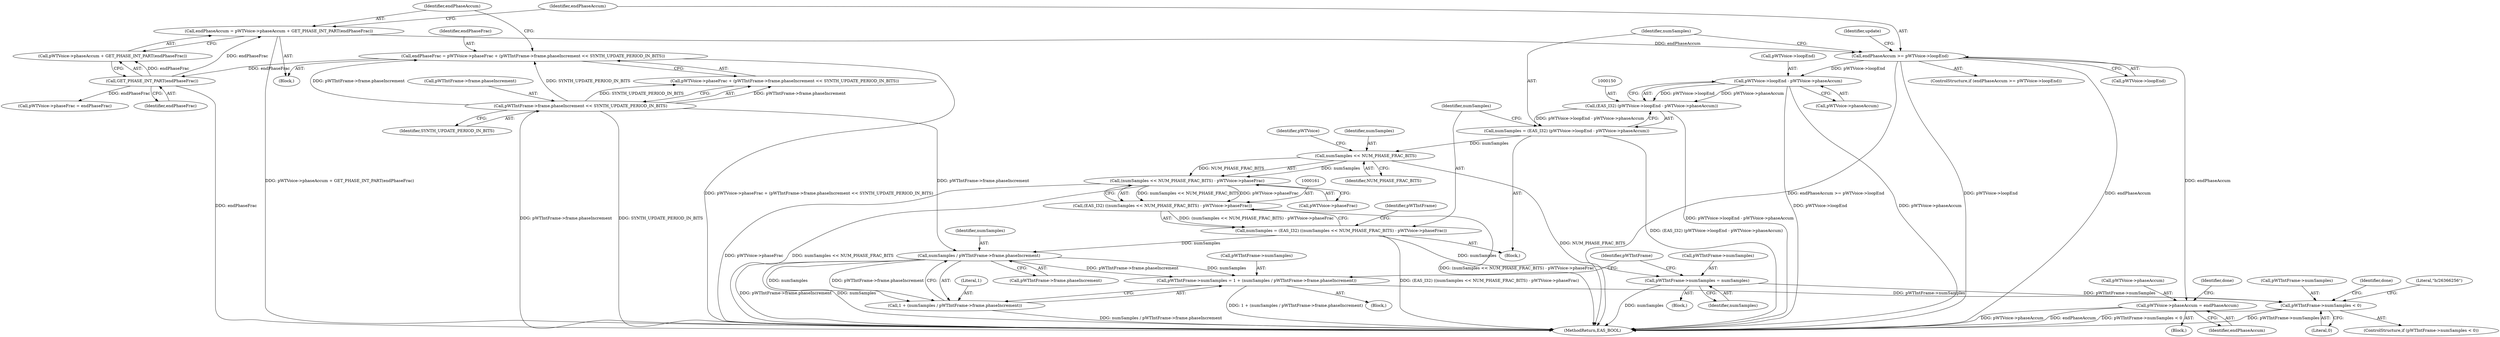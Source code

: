 digraph "0_Android_24d7c408c52143bce7b49de82f3913fd8d1219cf_5@integer" {
"1000132" [label="(Call,endPhaseAccum = pWTVoice->phaseAccum + GET_PHASE_INT_PART(endPhaseFrac))"];
"1000138" [label="(Call,GET_PHASE_INT_PART(endPhaseFrac))"];
"1000119" [label="(Call,endPhaseFrac = pWTVoice->phaseFrac + (pWTIntFrame->frame.phaseIncrement << SYNTH_UPDATE_PERIOD_IN_BITS))"];
"1000125" [label="(Call,pWTIntFrame->frame.phaseIncrement << SYNTH_UPDATE_PERIOD_IN_BITS)"];
"1000141" [label="(Call,endPhaseAccum >= pWTVoice->loopEnd)"];
"1000151" [label="(Call,pWTVoice->loopEnd - pWTVoice->phaseAccum)"];
"1000149" [label="(Call,(EAS_I32) (pWTVoice->loopEnd - pWTVoice->phaseAccum))"];
"1000147" [label="(Call,numSamples = (EAS_I32) (pWTVoice->loopEnd - pWTVoice->phaseAccum))"];
"1000163" [label="(Call,numSamples << NUM_PHASE_FRAC_BITS)"];
"1000162" [label="(Call,(numSamples << NUM_PHASE_FRAC_BITS) - pWTVoice->phaseFrac)"];
"1000160" [label="(Call,(EAS_I32) ((numSamples << NUM_PHASE_FRAC_BITS) - pWTVoice->phaseFrac))"];
"1000158" [label="(Call,numSamples = (EAS_I32) ((numSamples << NUM_PHASE_FRAC_BITS) - pWTVoice->phaseFrac))"];
"1000182" [label="(Call,numSamples / pWTIntFrame->frame.phaseIncrement)"];
"1000176" [label="(Call,pWTIntFrame->numSamples = 1 + (numSamples / pWTIntFrame->frame.phaseIncrement))"];
"1000197" [label="(Call,pWTIntFrame->numSamples < 0)"];
"1000180" [label="(Call,1 + (numSamples / pWTIntFrame->frame.phaseIncrement))"];
"1000191" [label="(Call,pWTIntFrame->numSamples = numSamples)"];
"1000224" [label="(Call,pWTVoice->phaseAccum = endPhaseAccum)"];
"1000218" [label="(Block,)"];
"1000146" [label="(Block,)"];
"1000175" [label="(Block,)"];
"1000230" [label="(Identifier,done)"];
"1000217" [label="(Identifier,update)"];
"1000139" [label="(Identifier,endPhaseFrac)"];
"1000126" [label="(Call,pWTIntFrame->frame.phaseIncrement)"];
"1000224" [label="(Call,pWTVoice->phaseAccum = endPhaseAccum)"];
"1000177" [label="(Call,pWTIntFrame->numSamples)"];
"1000181" [label="(Literal,1)"];
"1000138" [label="(Call,GET_PHASE_INT_PART(endPhaseFrac))"];
"1000196" [label="(ControlStructure,if (pWTIntFrame->numSamples < 0))"];
"1000155" [label="(Call,pWTVoice->phaseAccum)"];
"1000111" [label="(Block,)"];
"1000201" [label="(Literal,0)"];
"1000121" [label="(Call,pWTVoice->phaseFrac + (pWTIntFrame->frame.phaseIncrement << SYNTH_UPDATE_PERIOD_IN_BITS))"];
"1000119" [label="(Call,endPhaseFrac = pWTVoice->phaseFrac + (pWTIntFrame->frame.phaseIncrement << SYNTH_UPDATE_PERIOD_IN_BITS))"];
"1000149" [label="(Call,(EAS_I32) (pWTVoice->loopEnd - pWTVoice->phaseAccum))"];
"1000172" [label="(Identifier,pWTIntFrame)"];
"1000184" [label="(Call,pWTIntFrame->frame.phaseIncrement)"];
"1000198" [label="(Call,pWTIntFrame->numSamples)"];
"1000141" [label="(Call,endPhaseAccum >= pWTVoice->loopEnd)"];
"1000182" [label="(Call,numSamples / pWTIntFrame->frame.phaseIncrement)"];
"1000163" [label="(Call,numSamples << NUM_PHASE_FRAC_BITS)"];
"1000120" [label="(Identifier,endPhaseFrac)"];
"1000228" [label="(Identifier,endPhaseAccum)"];
"1000162" [label="(Call,(numSamples << NUM_PHASE_FRAC_BITS) - pWTVoice->phaseFrac)"];
"1000225" [label="(Call,pWTVoice->phaseAccum)"];
"1000131" [label="(Identifier,SYNTH_UPDATE_PERIOD_IN_BITS)"];
"1000190" [label="(Block,)"];
"1000148" [label="(Identifier,numSamples)"];
"1000160" [label="(Call,(EAS_I32) ((numSamples << NUM_PHASE_FRAC_BITS) - pWTVoice->phaseFrac))"];
"1000166" [label="(Call,pWTVoice->phaseFrac)"];
"1000176" [label="(Call,pWTIntFrame->numSamples = 1 + (numSamples / pWTIntFrame->frame.phaseIncrement))"];
"1000152" [label="(Call,pWTVoice->loopEnd)"];
"1000167" [label="(Identifier,pWTVoice)"];
"1000197" [label="(Call,pWTIntFrame->numSamples < 0)"];
"1000164" [label="(Identifier,numSamples)"];
"1000231" [label="(MethodReturn,EAS_BOOL)"];
"1000147" [label="(Call,numSamples = (EAS_I32) (pWTVoice->loopEnd - pWTVoice->phaseAccum))"];
"1000214" [label="(Identifier,done)"];
"1000151" [label="(Call,pWTVoice->loopEnd - pWTVoice->phaseAccum)"];
"1000195" [label="(Identifier,numSamples)"];
"1000142" [label="(Identifier,endPhaseAccum)"];
"1000219" [label="(Call,pWTVoice->phaseFrac = endPhaseFrac)"];
"1000158" [label="(Call,numSamples = (EAS_I32) ((numSamples << NUM_PHASE_FRAC_BITS) - pWTVoice->phaseFrac))"];
"1000143" [label="(Call,pWTVoice->loopEnd)"];
"1000199" [label="(Identifier,pWTIntFrame)"];
"1000132" [label="(Call,endPhaseAccum = pWTVoice->phaseAccum + GET_PHASE_INT_PART(endPhaseFrac))"];
"1000140" [label="(ControlStructure,if (endPhaseAccum >= pWTVoice->loopEnd))"];
"1000180" [label="(Call,1 + (numSamples / pWTIntFrame->frame.phaseIncrement))"];
"1000192" [label="(Call,pWTIntFrame->numSamples)"];
"1000125" [label="(Call,pWTIntFrame->frame.phaseIncrement << SYNTH_UPDATE_PERIOD_IN_BITS)"];
"1000165" [label="(Identifier,NUM_PHASE_FRAC_BITS)"];
"1000159" [label="(Identifier,numSamples)"];
"1000133" [label="(Identifier,endPhaseAccum)"];
"1000183" [label="(Identifier,numSamples)"];
"1000204" [label="(Literal,\"b/26366256\")"];
"1000134" [label="(Call,pWTVoice->phaseAccum + GET_PHASE_INT_PART(endPhaseFrac))"];
"1000191" [label="(Call,pWTIntFrame->numSamples = numSamples)"];
"1000132" -> "1000111"  [label="AST: "];
"1000132" -> "1000134"  [label="CFG: "];
"1000133" -> "1000132"  [label="AST: "];
"1000134" -> "1000132"  [label="AST: "];
"1000142" -> "1000132"  [label="CFG: "];
"1000132" -> "1000231"  [label="DDG: pWTVoice->phaseAccum + GET_PHASE_INT_PART(endPhaseFrac)"];
"1000138" -> "1000132"  [label="DDG: endPhaseFrac"];
"1000132" -> "1000141"  [label="DDG: endPhaseAccum"];
"1000138" -> "1000134"  [label="AST: "];
"1000138" -> "1000139"  [label="CFG: "];
"1000139" -> "1000138"  [label="AST: "];
"1000134" -> "1000138"  [label="CFG: "];
"1000138" -> "1000231"  [label="DDG: endPhaseFrac"];
"1000138" -> "1000134"  [label="DDG: endPhaseFrac"];
"1000119" -> "1000138"  [label="DDG: endPhaseFrac"];
"1000138" -> "1000219"  [label="DDG: endPhaseFrac"];
"1000119" -> "1000111"  [label="AST: "];
"1000119" -> "1000121"  [label="CFG: "];
"1000120" -> "1000119"  [label="AST: "];
"1000121" -> "1000119"  [label="AST: "];
"1000133" -> "1000119"  [label="CFG: "];
"1000119" -> "1000231"  [label="DDG: pWTVoice->phaseFrac + (pWTIntFrame->frame.phaseIncrement << SYNTH_UPDATE_PERIOD_IN_BITS)"];
"1000125" -> "1000119"  [label="DDG: pWTIntFrame->frame.phaseIncrement"];
"1000125" -> "1000119"  [label="DDG: SYNTH_UPDATE_PERIOD_IN_BITS"];
"1000125" -> "1000121"  [label="AST: "];
"1000125" -> "1000131"  [label="CFG: "];
"1000126" -> "1000125"  [label="AST: "];
"1000131" -> "1000125"  [label="AST: "];
"1000121" -> "1000125"  [label="CFG: "];
"1000125" -> "1000231"  [label="DDG: pWTIntFrame->frame.phaseIncrement"];
"1000125" -> "1000231"  [label="DDG: SYNTH_UPDATE_PERIOD_IN_BITS"];
"1000125" -> "1000121"  [label="DDG: pWTIntFrame->frame.phaseIncrement"];
"1000125" -> "1000121"  [label="DDG: SYNTH_UPDATE_PERIOD_IN_BITS"];
"1000125" -> "1000182"  [label="DDG: pWTIntFrame->frame.phaseIncrement"];
"1000141" -> "1000140"  [label="AST: "];
"1000141" -> "1000143"  [label="CFG: "];
"1000142" -> "1000141"  [label="AST: "];
"1000143" -> "1000141"  [label="AST: "];
"1000148" -> "1000141"  [label="CFG: "];
"1000217" -> "1000141"  [label="CFG: "];
"1000141" -> "1000231"  [label="DDG: endPhaseAccum"];
"1000141" -> "1000231"  [label="DDG: endPhaseAccum >= pWTVoice->loopEnd"];
"1000141" -> "1000231"  [label="DDG: pWTVoice->loopEnd"];
"1000141" -> "1000151"  [label="DDG: pWTVoice->loopEnd"];
"1000141" -> "1000224"  [label="DDG: endPhaseAccum"];
"1000151" -> "1000149"  [label="AST: "];
"1000151" -> "1000155"  [label="CFG: "];
"1000152" -> "1000151"  [label="AST: "];
"1000155" -> "1000151"  [label="AST: "];
"1000149" -> "1000151"  [label="CFG: "];
"1000151" -> "1000231"  [label="DDG: pWTVoice->loopEnd"];
"1000151" -> "1000231"  [label="DDG: pWTVoice->phaseAccum"];
"1000151" -> "1000149"  [label="DDG: pWTVoice->loopEnd"];
"1000151" -> "1000149"  [label="DDG: pWTVoice->phaseAccum"];
"1000149" -> "1000147"  [label="AST: "];
"1000150" -> "1000149"  [label="AST: "];
"1000147" -> "1000149"  [label="CFG: "];
"1000149" -> "1000231"  [label="DDG: pWTVoice->loopEnd - pWTVoice->phaseAccum"];
"1000149" -> "1000147"  [label="DDG: pWTVoice->loopEnd - pWTVoice->phaseAccum"];
"1000147" -> "1000146"  [label="AST: "];
"1000148" -> "1000147"  [label="AST: "];
"1000159" -> "1000147"  [label="CFG: "];
"1000147" -> "1000231"  [label="DDG: (EAS_I32) (pWTVoice->loopEnd - pWTVoice->phaseAccum)"];
"1000147" -> "1000163"  [label="DDG: numSamples"];
"1000163" -> "1000162"  [label="AST: "];
"1000163" -> "1000165"  [label="CFG: "];
"1000164" -> "1000163"  [label="AST: "];
"1000165" -> "1000163"  [label="AST: "];
"1000167" -> "1000163"  [label="CFG: "];
"1000163" -> "1000231"  [label="DDG: NUM_PHASE_FRAC_BITS"];
"1000163" -> "1000162"  [label="DDG: numSamples"];
"1000163" -> "1000162"  [label="DDG: NUM_PHASE_FRAC_BITS"];
"1000162" -> "1000160"  [label="AST: "];
"1000162" -> "1000166"  [label="CFG: "];
"1000166" -> "1000162"  [label="AST: "];
"1000160" -> "1000162"  [label="CFG: "];
"1000162" -> "1000231"  [label="DDG: pWTVoice->phaseFrac"];
"1000162" -> "1000231"  [label="DDG: numSamples << NUM_PHASE_FRAC_BITS"];
"1000162" -> "1000160"  [label="DDG: numSamples << NUM_PHASE_FRAC_BITS"];
"1000162" -> "1000160"  [label="DDG: pWTVoice->phaseFrac"];
"1000160" -> "1000158"  [label="AST: "];
"1000161" -> "1000160"  [label="AST: "];
"1000158" -> "1000160"  [label="CFG: "];
"1000160" -> "1000231"  [label="DDG: (numSamples << NUM_PHASE_FRAC_BITS) - pWTVoice->phaseFrac"];
"1000160" -> "1000158"  [label="DDG: (numSamples << NUM_PHASE_FRAC_BITS) - pWTVoice->phaseFrac"];
"1000158" -> "1000146"  [label="AST: "];
"1000159" -> "1000158"  [label="AST: "];
"1000172" -> "1000158"  [label="CFG: "];
"1000158" -> "1000231"  [label="DDG: (EAS_I32) ((numSamples << NUM_PHASE_FRAC_BITS) - pWTVoice->phaseFrac)"];
"1000158" -> "1000182"  [label="DDG: numSamples"];
"1000158" -> "1000191"  [label="DDG: numSamples"];
"1000182" -> "1000180"  [label="AST: "];
"1000182" -> "1000184"  [label="CFG: "];
"1000183" -> "1000182"  [label="AST: "];
"1000184" -> "1000182"  [label="AST: "];
"1000180" -> "1000182"  [label="CFG: "];
"1000182" -> "1000231"  [label="DDG: pWTIntFrame->frame.phaseIncrement"];
"1000182" -> "1000231"  [label="DDG: numSamples"];
"1000182" -> "1000176"  [label="DDG: numSamples"];
"1000182" -> "1000176"  [label="DDG: pWTIntFrame->frame.phaseIncrement"];
"1000182" -> "1000180"  [label="DDG: numSamples"];
"1000182" -> "1000180"  [label="DDG: pWTIntFrame->frame.phaseIncrement"];
"1000176" -> "1000175"  [label="AST: "];
"1000176" -> "1000180"  [label="CFG: "];
"1000177" -> "1000176"  [label="AST: "];
"1000180" -> "1000176"  [label="AST: "];
"1000199" -> "1000176"  [label="CFG: "];
"1000176" -> "1000231"  [label="DDG: 1 + (numSamples / pWTIntFrame->frame.phaseIncrement)"];
"1000176" -> "1000197"  [label="DDG: pWTIntFrame->numSamples"];
"1000197" -> "1000196"  [label="AST: "];
"1000197" -> "1000201"  [label="CFG: "];
"1000198" -> "1000197"  [label="AST: "];
"1000201" -> "1000197"  [label="AST: "];
"1000204" -> "1000197"  [label="CFG: "];
"1000214" -> "1000197"  [label="CFG: "];
"1000197" -> "1000231"  [label="DDG: pWTIntFrame->numSamples < 0"];
"1000197" -> "1000231"  [label="DDG: pWTIntFrame->numSamples"];
"1000191" -> "1000197"  [label="DDG: pWTIntFrame->numSamples"];
"1000181" -> "1000180"  [label="AST: "];
"1000180" -> "1000231"  [label="DDG: numSamples / pWTIntFrame->frame.phaseIncrement"];
"1000191" -> "1000190"  [label="AST: "];
"1000191" -> "1000195"  [label="CFG: "];
"1000192" -> "1000191"  [label="AST: "];
"1000195" -> "1000191"  [label="AST: "];
"1000199" -> "1000191"  [label="CFG: "];
"1000191" -> "1000231"  [label="DDG: numSamples"];
"1000224" -> "1000218"  [label="AST: "];
"1000224" -> "1000228"  [label="CFG: "];
"1000225" -> "1000224"  [label="AST: "];
"1000228" -> "1000224"  [label="AST: "];
"1000230" -> "1000224"  [label="CFG: "];
"1000224" -> "1000231"  [label="DDG: pWTVoice->phaseAccum"];
"1000224" -> "1000231"  [label="DDG: endPhaseAccum"];
}

